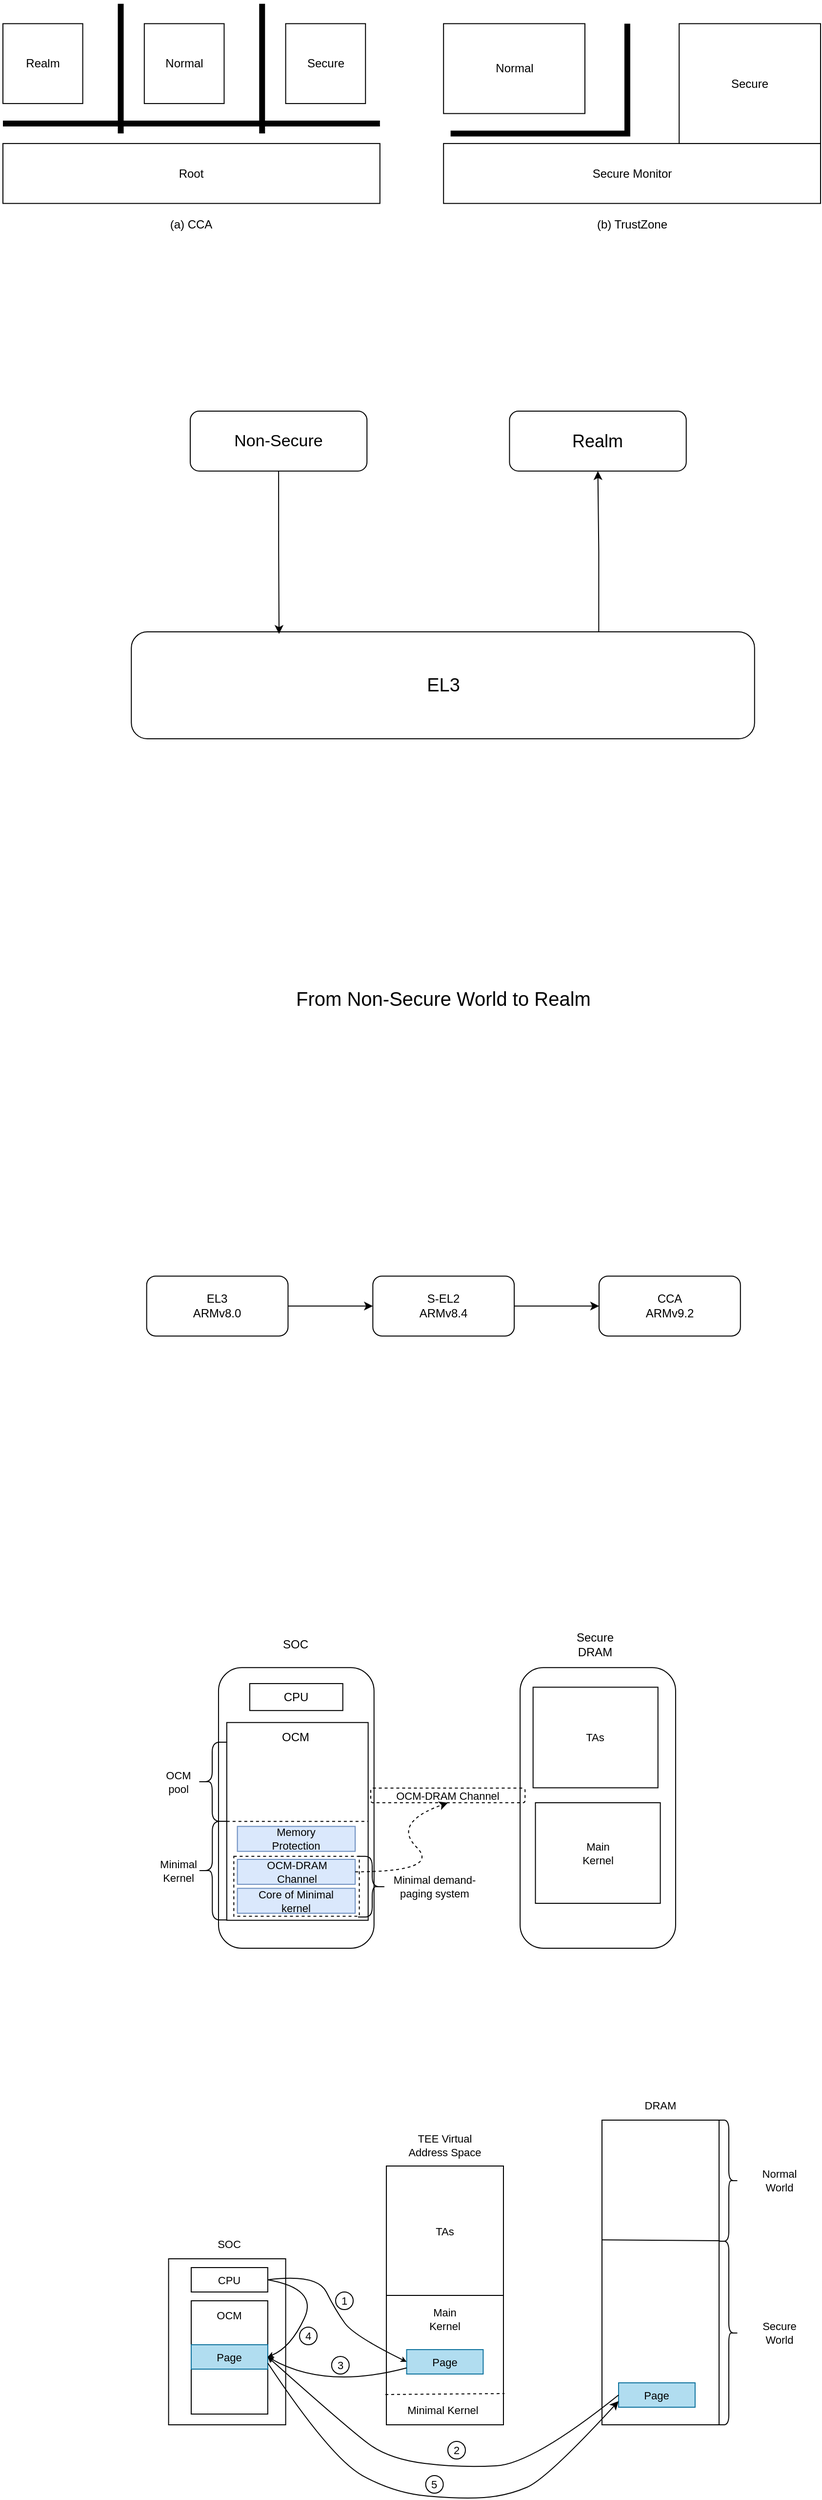 <mxfile version="17.4.5" type="github">
  <diagram id="3Oa2FU6WdSEPwMQpqXgP" name="Page-1">
    <mxGraphModel dx="1896" dy="576" grid="0" gridSize="10" guides="1" tooltips="1" connect="1" arrows="1" fold="1" page="1" pageScale="1" pageWidth="827" pageHeight="1169" math="0" shadow="0">
      <root>
        <mxCell id="0" />
        <mxCell id="1" parent="0" />
        <mxCell id="fmlWuSDahcp04wz7pV5J-1" value="Realm" style="whiteSpace=wrap;html=1;aspect=fixed;" parent="1" vertex="1">
          <mxGeometry x="-104" y="240.227" width="81.817" height="81.817" as="geometry" />
        </mxCell>
        <mxCell id="fmlWuSDahcp04wz7pV5J-2" value="Normal" style="whiteSpace=wrap;html=1;aspect=fixed;" parent="1" vertex="1">
          <mxGeometry x="40.899" y="240.227" width="81.817" height="81.817" as="geometry" />
        </mxCell>
        <mxCell id="fmlWuSDahcp04wz7pV5J-3" value="Secure" style="whiteSpace=wrap;html=1;aspect=fixed;" parent="1" vertex="1">
          <mxGeometry x="185.798" y="240.227" width="81.817" height="81.817" as="geometry" />
        </mxCell>
        <mxCell id="fmlWuSDahcp04wz7pV5J-4" value="Root" style="rounded=0;whiteSpace=wrap;html=1;" parent="1" vertex="1">
          <mxGeometry x="-104" y="362.953" width="386.398" height="61.363" as="geometry" />
        </mxCell>
        <mxCell id="fmlWuSDahcp04wz7pV5J-8" value="" style="endArrow=none;html=1;rounded=0;strokeColor=#000000;shadow=0;sketch=0;fillColor=#e51400;strokeWidth=6;" parent="1" edge="1">
          <mxGeometry width="50" height="50" relative="1" as="geometry">
            <mxPoint x="-104" y="342.499" as="sourcePoint" />
            <mxPoint x="282.398" y="342.499" as="targetPoint" />
          </mxGeometry>
        </mxCell>
        <mxCell id="fmlWuSDahcp04wz7pV5J-11" value="" style="verticalLabelPosition=bottom;shadow=0;dashed=0;align=center;html=1;verticalAlign=top;strokeWidth=6;shape=mxgraph.mockup.markup.line;strokeColor=#000000;rotation=-90;" parent="1" vertex="1">
          <mxGeometry x="-49.663" y="276.022" width="132.824" height="20.454" as="geometry" />
        </mxCell>
        <mxCell id="fmlWuSDahcp04wz7pV5J-12" value="" style="verticalLabelPosition=bottom;shadow=0;dashed=0;align=center;html=1;verticalAlign=top;strokeWidth=6;shape=mxgraph.mockup.markup.line;strokeColor=#000000;rotation=-90;" parent="1" vertex="1">
          <mxGeometry x="95.236" y="276.022" width="132.824" height="20.454" as="geometry" />
        </mxCell>
        <mxCell id="fmlWuSDahcp04wz7pV5J-16" value="Secure Monitor" style="rounded=0;whiteSpace=wrap;html=1;" parent="1" vertex="1">
          <mxGeometry x="347.602" y="362.953" width="386.398" height="61.363" as="geometry" />
        </mxCell>
        <mxCell id="fmlWuSDahcp04wz7pV5J-25" value="Secure" style="rounded=0;whiteSpace=wrap;html=1;" parent="1" vertex="1">
          <mxGeometry x="589.101" y="240.227" width="144.899" height="122.726" as="geometry" />
        </mxCell>
        <mxCell id="fmlWuSDahcp04wz7pV5J-26" value="Normal" style="rounded=0;whiteSpace=wrap;html=1;" parent="1" vertex="1">
          <mxGeometry x="347.602" y="240.227" width="144.899" height="92.044" as="geometry" />
        </mxCell>
        <mxCell id="fmlWuSDahcp04wz7pV5J-28" value="" style="edgeStyle=segmentEdgeStyle;endArrow=none;html=1;rounded=0;shadow=0;sketch=0;strokeColor=#000000;strokeWidth=6;endFill=0;" parent="1" edge="1">
          <mxGeometry width="50" height="50" relative="1" as="geometry">
            <mxPoint x="354.847" y="352.726" as="sourcePoint" />
            <mxPoint x="535.971" y="240.227" as="targetPoint" />
          </mxGeometry>
        </mxCell>
        <mxCell id="Vmmvbk5OUHh-zlz8TvPI-1" value="(a) CCA" style="text;html=1;strokeColor=none;fillColor=none;align=center;verticalAlign=middle;whiteSpace=wrap;rounded=0;" parent="1" vertex="1">
          <mxGeometry x="52.974" y="430.452" width="72.45" height="30.681" as="geometry" />
        </mxCell>
        <mxCell id="Vmmvbk5OUHh-zlz8TvPI-2" value="(b) TrustZone" style="text;html=1;strokeColor=none;fillColor=none;align=center;verticalAlign=middle;whiteSpace=wrap;rounded=0;" parent="1" vertex="1">
          <mxGeometry x="485.86" y="430.452" width="109.882" height="30.681" as="geometry" />
        </mxCell>
        <mxCell id="iG4RzA8wXj4Cqr_PJvea-1" value="&lt;font style=&quot;font-size: 19px&quot;&gt;EL3&lt;/font&gt;" style="rounded=1;whiteSpace=wrap;html=1;" parent="1" vertex="1">
          <mxGeometry x="27.617" y="863.061" width="638.764" height="109.431" as="geometry" />
        </mxCell>
        <mxCell id="iG4RzA8wXj4Cqr_PJvea-6" style="edgeStyle=orthogonalEdgeStyle;rounded=0;orthogonalLoop=1;jettySize=auto;html=1;exitX=0.5;exitY=1;exitDx=0;exitDy=0;entryX=0.237;entryY=0.019;entryDx=0;entryDy=0;entryPerimeter=0;fontSize=17;" parent="1" source="iG4RzA8wXj4Cqr_PJvea-2" target="iG4RzA8wXj4Cqr_PJvea-1" edge="1">
          <mxGeometry relative="1" as="geometry" />
        </mxCell>
        <mxCell id="iG4RzA8wXj4Cqr_PJvea-2" value="&lt;font style=&quot;font-size: 17px&quot;&gt;Non-Secure&lt;/font&gt;" style="rounded=1;whiteSpace=wrap;html=1;" parent="1" vertex="1">
          <mxGeometry x="87.991" y="637.041" width="181.124" height="61.363" as="geometry" />
        </mxCell>
        <mxCell id="iG4RzA8wXj4Cqr_PJvea-3" value="&lt;font style=&quot;font-size: 18px&quot;&gt;Realm&lt;/font&gt;" style="rounded=1;whiteSpace=wrap;html=1;" parent="1" vertex="1">
          <mxGeometry x="415.222" y="637.041" width="181.124" height="61.363" as="geometry" />
        </mxCell>
        <mxCell id="iG4RzA8wXj4Cqr_PJvea-8" style="edgeStyle=orthogonalEdgeStyle;rounded=0;orthogonalLoop=1;jettySize=auto;html=1;exitX=0.75;exitY=0;exitDx=0;exitDy=0;entryX=0.5;entryY=1;entryDx=0;entryDy=0;fontSize=17;" parent="1" source="iG4RzA8wXj4Cqr_PJvea-1" target="iG4RzA8wXj4Cqr_PJvea-3" edge="1">
          <mxGeometry relative="1" as="geometry" />
        </mxCell>
        <mxCell id="l4_dy4eYYlAQDKPkVzfR-2" value="&lt;font style=&quot;font-size: 20px&quot;&gt;From Non-Secure World to Realm&lt;/font&gt;" style="text;html=1;strokeColor=none;fillColor=none;align=center;verticalAlign=middle;whiteSpace=wrap;rounded=0;" parent="1" vertex="1">
          <mxGeometry x="149.573" y="1201.58" width="394.85" height="72.613" as="geometry" />
        </mxCell>
        <mxCell id="OS-qDNgfLh5rKtzlkYB0-2" value="EL3&lt;br&gt;ARMv8.0" style="rounded=1;whiteSpace=wrap;html=1;" parent="1" vertex="1">
          <mxGeometry x="43.314" y="1522.712" width="144.899" height="61.363" as="geometry" />
        </mxCell>
        <mxCell id="OS-qDNgfLh5rKtzlkYB0-3" value="S-EL2&lt;br&gt;ARMv8.4" style="rounded=1;whiteSpace=wrap;html=1;" parent="1" vertex="1">
          <mxGeometry x="275.153" y="1522.712" width="144.899" height="61.363" as="geometry" />
        </mxCell>
        <mxCell id="OS-qDNgfLh5rKtzlkYB0-6" style="edgeStyle=orthogonalEdgeStyle;rounded=0;orthogonalLoop=1;jettySize=auto;html=1;exitX=1;exitY=0.5;exitDx=0;exitDy=0;" parent="1" source="OS-qDNgfLh5rKtzlkYB0-2" target="OS-qDNgfLh5rKtzlkYB0-3" edge="1">
          <mxGeometry relative="1" as="geometry" />
        </mxCell>
        <mxCell id="OS-qDNgfLh5rKtzlkYB0-4" value="CCA&lt;br&gt;ARMv9.2" style="rounded=1;whiteSpace=wrap;html=1;" parent="1" vertex="1">
          <mxGeometry x="506.991" y="1522.712" width="144.899" height="61.363" as="geometry" />
        </mxCell>
        <mxCell id="OS-qDNgfLh5rKtzlkYB0-7" style="edgeStyle=orthogonalEdgeStyle;rounded=0;orthogonalLoop=1;jettySize=auto;html=1;exitX=1;exitY=0.5;exitDx=0;exitDy=0;entryX=0;entryY=0.5;entryDx=0;entryDy=0;" parent="1" source="OS-qDNgfLh5rKtzlkYB0-3" target="OS-qDNgfLh5rKtzlkYB0-4" edge="1">
          <mxGeometry relative="1" as="geometry" />
        </mxCell>
        <mxCell id="DLShchey9GuV_CfRqUTy-1" value="" style="rounded=1;whiteSpace=wrap;html=1;" vertex="1" parent="1">
          <mxGeometry x="116.971" y="1923.617" width="159.389" height="287.383" as="geometry" />
        </mxCell>
        <mxCell id="DLShchey9GuV_CfRqUTy-3" value="SOC" style="text;html=1;strokeColor=none;fillColor=none;align=center;verticalAlign=middle;whiteSpace=wrap;rounded=0;" vertex="1" parent="1">
          <mxGeometry x="160.441" y="1884.754" width="72.45" height="30.681" as="geometry" />
        </mxCell>
        <mxCell id="DLShchey9GuV_CfRqUTy-4" value="Secure&lt;br&gt;DRAM" style="text;html=1;strokeColor=none;fillColor=none;align=center;verticalAlign=middle;whiteSpace=wrap;rounded=0;" vertex="1" parent="1">
          <mxGeometry x="467.144" y="1884.754" width="72.45" height="30.681" as="geometry" />
        </mxCell>
        <mxCell id="DLShchey9GuV_CfRqUTy-5" value="CPU" style="rounded=0;whiteSpace=wrap;html=1;" vertex="1" parent="1">
          <mxGeometry x="148.97" y="1939.98" width="95.392" height="27.613" as="geometry" />
        </mxCell>
        <mxCell id="DLShchey9GuV_CfRqUTy-6" value="" style="rounded=1;whiteSpace=wrap;html=1;" vertex="1" parent="1">
          <mxGeometry x="426.084" y="1923.617" width="159.389" height="287.383" as="geometry" />
        </mxCell>
        <mxCell id="DLShchey9GuV_CfRqUTy-7" value="" style="rounded=0;whiteSpace=wrap;html=1;" vertex="1" parent="1">
          <mxGeometry x="125.424" y="1979.866" width="144.899" height="202.498" as="geometry" />
        </mxCell>
        <mxCell id="DLShchey9GuV_CfRqUTy-8" value="OCM" style="text;html=1;strokeColor=none;fillColor=none;align=center;verticalAlign=middle;whiteSpace=wrap;rounded=0;" vertex="1" parent="1">
          <mxGeometry x="160.441" y="1979.866" width="72.45" height="30.681" as="geometry" />
        </mxCell>
        <mxCell id="DLShchey9GuV_CfRqUTy-9" value="" style="endArrow=none;dashed=1;html=1;rounded=0;exitX=0;exitY=0.5;exitDx=0;exitDy=0;entryX=1;entryY=0.5;entryDx=0;entryDy=0;" edge="1" parent="1" source="DLShchey9GuV_CfRqUTy-7" target="DLShchey9GuV_CfRqUTy-7">
          <mxGeometry width="50" height="50" relative="1" as="geometry">
            <mxPoint x="259.455" y="2091.342" as="sourcePoint" />
            <mxPoint x="319.83" y="2040.207" as="targetPoint" />
          </mxGeometry>
        </mxCell>
        <mxCell id="DLShchey9GuV_CfRqUTy-10" value="&lt;font style=&quot;font-size: 11px&quot;&gt;Memory&lt;br style=&quot;font-size: 11px&quot;&gt;Protection&lt;/font&gt;" style="rounded=0;whiteSpace=wrap;html=1;fillColor=#dae8fc;strokeColor=#6c8ebf;fontSize=9;" vertex="1" parent="1">
          <mxGeometry x="136.291" y="2086.229" width="120.749" height="25.568" as="geometry" />
        </mxCell>
        <mxCell id="DLShchey9GuV_CfRqUTy-12" value="" style="rounded=0;whiteSpace=wrap;html=1;fillColor=#dae8fc;strokeColor=#6c8ebf;" vertex="1" parent="1">
          <mxGeometry x="136.291" y="2119.978" width="120.749" height="25.568" as="geometry" />
        </mxCell>
        <mxCell id="DLShchey9GuV_CfRqUTy-13" value="" style="rounded=0;whiteSpace=wrap;html=1;fillColor=#dae8fc;strokeColor=#6c8ebf;" vertex="1" parent="1">
          <mxGeometry x="136.291" y="2149.637" width="120.749" height="25.568" as="geometry" />
        </mxCell>
        <mxCell id="DLShchey9GuV_CfRqUTy-17" value="&lt;font style=&quot;font-size: 11px&quot;&gt;OCM-DRAM&lt;br&gt;Channel&lt;br&gt;&lt;/font&gt;" style="text;html=1;strokeColor=none;fillColor=none;align=center;verticalAlign=middle;whiteSpace=wrap;rounded=0;fontSize=11;" vertex="1" parent="1">
          <mxGeometry x="151.37" y="2117.76" width="93" height="30" as="geometry" />
        </mxCell>
        <mxCell id="DLShchey9GuV_CfRqUTy-18" value="Core of Minimal&lt;br&gt;kernel" style="text;html=1;strokeColor=none;fillColor=none;align=center;verticalAlign=middle;whiteSpace=wrap;rounded=0;fontSize=11;" vertex="1" parent="1">
          <mxGeometry x="151.47" y="2148.27" width="91" height="30" as="geometry" />
        </mxCell>
        <mxCell id="DLShchey9GuV_CfRqUTy-19" value="" style="shape=curlyBracket;whiteSpace=wrap;html=1;rounded=1;fontSize=11;" vertex="1" parent="1">
          <mxGeometry x="95" y="2000" width="31" height="81" as="geometry" />
        </mxCell>
        <mxCell id="DLShchey9GuV_CfRqUTy-20" value="" style="rounded=0;whiteSpace=wrap;html=1;fontSize=11;" vertex="1" parent="1">
          <mxGeometry x="439.37" y="1943.71" width="128" height="103" as="geometry" />
        </mxCell>
        <mxCell id="DLShchey9GuV_CfRqUTy-21" value="" style="rounded=0;whiteSpace=wrap;html=1;fontSize=11;" vertex="1" parent="1">
          <mxGeometry x="441.78" y="2062" width="128" height="103" as="geometry" />
        </mxCell>
        <mxCell id="DLShchey9GuV_CfRqUTy-22" value="TAs" style="text;html=1;strokeColor=none;fillColor=none;align=center;verticalAlign=middle;whiteSpace=wrap;rounded=0;fontSize=11;" vertex="1" parent="1">
          <mxGeometry x="473.37" y="1980.21" width="60" height="30" as="geometry" />
        </mxCell>
        <mxCell id="DLShchey9GuV_CfRqUTy-23" value="Main Kernel" style="text;html=1;strokeColor=none;fillColor=none;align=center;verticalAlign=middle;whiteSpace=wrap;rounded=0;fontSize=11;" vertex="1" parent="1">
          <mxGeometry x="475.78" y="2098.5" width="60" height="30" as="geometry" />
        </mxCell>
        <mxCell id="DLShchey9GuV_CfRqUTy-24" value="OCM&lt;br&gt;pool" style="text;html=1;strokeColor=none;fillColor=none;align=center;verticalAlign=middle;whiteSpace=wrap;rounded=0;fontSize=11;" vertex="1" parent="1">
          <mxGeometry x="46" y="2025.5" width="60" height="30" as="geometry" />
        </mxCell>
        <mxCell id="DLShchey9GuV_CfRqUTy-25" value="" style="shape=curlyBracket;whiteSpace=wrap;html=1;rounded=1;fontSize=11;" vertex="1" parent="1">
          <mxGeometry x="95.24" y="2081" width="30.76" height="101" as="geometry" />
        </mxCell>
        <mxCell id="DLShchey9GuV_CfRqUTy-26" value="Minimal&lt;br&gt;Kernel" style="text;html=1;strokeColor=none;fillColor=none;align=center;verticalAlign=middle;whiteSpace=wrap;rounded=0;fontSize=11;" vertex="1" parent="1">
          <mxGeometry x="46" y="2116.5" width="60" height="30" as="geometry" />
        </mxCell>
        <mxCell id="DLShchey9GuV_CfRqUTy-27" value="" style="shape=curlyBracket;whiteSpace=wrap;html=1;rounded=1;flipH=1;fontSize=11;" vertex="1" parent="1">
          <mxGeometry x="260" y="2116.91" width="29" height="62.09" as="geometry" />
        </mxCell>
        <mxCell id="DLShchey9GuV_CfRqUTy-28" value="Minimal demand-paging system" style="text;html=1;strokeColor=none;fillColor=none;align=center;verticalAlign=middle;whiteSpace=wrap;rounded=0;fontSize=11;" vertex="1" parent="1">
          <mxGeometry x="286" y="2132.59" width="104.64" height="30" as="geometry" />
        </mxCell>
        <mxCell id="DLShchey9GuV_CfRqUTy-31" value="OCM-DRAM Channel" style="rounded=1;whiteSpace=wrap;html=1;dashed=1;fontSize=11;fillColor=none;" vertex="1" parent="1">
          <mxGeometry x="273" y="2047" width="158.15" height="15" as="geometry" />
        </mxCell>
        <mxCell id="DLShchey9GuV_CfRqUTy-33" value="" style="curved=1;endArrow=classic;html=1;rounded=0;fontSize=11;exitX=1;exitY=0.5;exitDx=0;exitDy=0;entryX=0.5;entryY=1;entryDx=0;entryDy=0;dashed=1;" edge="1" parent="1" source="DLShchey9GuV_CfRqUTy-12" target="DLShchey9GuV_CfRqUTy-31">
          <mxGeometry width="50" height="50" relative="1" as="geometry">
            <mxPoint x="263" y="2131" as="sourcePoint" />
            <mxPoint x="345" y="2082.59" as="targetPoint" />
            <Array as="points">
              <mxPoint x="345" y="2132.59" />
              <mxPoint x="295" y="2082.59" />
            </Array>
          </mxGeometry>
        </mxCell>
        <mxCell id="DLShchey9GuV_CfRqUTy-14" value="" style="rounded=0;whiteSpace=wrap;html=1;fillColor=none;dashed=1;" vertex="1" parent="1">
          <mxGeometry x="132.669" y="2116.91" width="128.598" height="61.363" as="geometry" />
        </mxCell>
        <mxCell id="DLShchey9GuV_CfRqUTy-34" value="" style="rounded=0;whiteSpace=wrap;html=1;fontSize=11;" vertex="1" parent="1">
          <mxGeometry x="65.8" y="2529" width="120" height="170" as="geometry" />
        </mxCell>
        <mxCell id="DLShchey9GuV_CfRqUTy-35" value="" style="rounded=0;whiteSpace=wrap;html=1;fontSize=11;" vertex="1" parent="1">
          <mxGeometry x="289" y="2434" width="120" height="265" as="geometry" />
        </mxCell>
        <mxCell id="DLShchey9GuV_CfRqUTy-36" value="" style="rounded=0;whiteSpace=wrap;html=1;fontSize=11;" vertex="1" parent="1">
          <mxGeometry x="510" y="2387" width="120" height="312" as="geometry" />
        </mxCell>
        <mxCell id="DLShchey9GuV_CfRqUTy-37" value="SOC" style="text;html=1;strokeColor=none;fillColor=none;align=center;verticalAlign=middle;whiteSpace=wrap;rounded=0;fontSize=11;" vertex="1" parent="1">
          <mxGeometry x="98.21" y="2499" width="60" height="30" as="geometry" />
        </mxCell>
        <mxCell id="DLShchey9GuV_CfRqUTy-38" value="TEE Virtual&lt;br&gt;Address Space" style="text;html=1;strokeColor=none;fillColor=none;align=center;verticalAlign=middle;whiteSpace=wrap;rounded=0;fontSize=11;" vertex="1" parent="1">
          <mxGeometry x="306" y="2398" width="86" height="30" as="geometry" />
        </mxCell>
        <mxCell id="DLShchey9GuV_CfRqUTy-39" value="DRAM" style="text;html=1;strokeColor=none;fillColor=none;align=center;verticalAlign=middle;whiteSpace=wrap;rounded=0;fontSize=11;" vertex="1" parent="1">
          <mxGeometry x="527" y="2357" width="86" height="30" as="geometry" />
        </mxCell>
        <mxCell id="DLShchey9GuV_CfRqUTy-40" value="CPU" style="rounded=0;whiteSpace=wrap;html=1;fontSize=11;" vertex="1" parent="1">
          <mxGeometry x="88.99" y="2538" width="78.44" height="25" as="geometry" />
        </mxCell>
        <mxCell id="DLShchey9GuV_CfRqUTy-41" value="" style="rounded=0;whiteSpace=wrap;html=1;fontSize=11;" vertex="1" parent="1">
          <mxGeometry x="88.99" y="2572" width="78.44" height="116" as="geometry" />
        </mxCell>
        <mxCell id="DLShchey9GuV_CfRqUTy-42" value="Page" style="rounded=0;whiteSpace=wrap;html=1;fontSize=11;fillColor=#b1ddf0;strokeColor=#10739e;" vertex="1" parent="1">
          <mxGeometry x="88.99" y="2617" width="78.44" height="25" as="geometry" />
        </mxCell>
        <mxCell id="DLShchey9GuV_CfRqUTy-43" value="OCM" style="text;html=1;strokeColor=none;fillColor=none;align=center;verticalAlign=middle;whiteSpace=wrap;rounded=0;fontSize=11;" vertex="1" parent="1">
          <mxGeometry x="98.21" y="2572" width="60" height="30" as="geometry" />
        </mxCell>
        <mxCell id="DLShchey9GuV_CfRqUTy-46" value="" style="endArrow=none;html=1;rounded=0;fontSize=11;exitX=0;exitY=0.5;exitDx=0;exitDy=0;entryX=1;entryY=0.5;entryDx=0;entryDy=0;" edge="1" parent="1" source="DLShchey9GuV_CfRqUTy-35" target="DLShchey9GuV_CfRqUTy-35">
          <mxGeometry width="50" height="50" relative="1" as="geometry">
            <mxPoint x="297.6" y="2568" as="sourcePoint" />
            <mxPoint x="347.6" y="2518" as="targetPoint" />
          </mxGeometry>
        </mxCell>
        <mxCell id="DLShchey9GuV_CfRqUTy-47" value="TAs" style="text;html=1;strokeColor=none;fillColor=none;align=center;verticalAlign=middle;whiteSpace=wrap;rounded=0;fontSize=11;" vertex="1" parent="1">
          <mxGeometry x="319" y="2486" width="60" height="30" as="geometry" />
        </mxCell>
        <mxCell id="DLShchey9GuV_CfRqUTy-48" value="Main Kernel" style="text;html=1;strokeColor=none;fillColor=none;align=center;verticalAlign=middle;whiteSpace=wrap;rounded=0;fontSize=11;" vertex="1" parent="1">
          <mxGeometry x="319" y="2576" width="60" height="30" as="geometry" />
        </mxCell>
        <mxCell id="DLShchey9GuV_CfRqUTy-49" value="Minimal Kernel" style="text;html=1;strokeColor=none;fillColor=none;align=center;verticalAlign=middle;whiteSpace=wrap;rounded=0;fontSize=11;" vertex="1" parent="1">
          <mxGeometry x="305.03" y="2669" width="83.93" height="30" as="geometry" />
        </mxCell>
        <mxCell id="DLShchey9GuV_CfRqUTy-50" value="" style="endArrow=none;dashed=1;html=1;rounded=0;fontSize=11;endSize=3;" edge="1" parent="1">
          <mxGeometry width="50" height="50" relative="1" as="geometry">
            <mxPoint x="288" y="2668" as="sourcePoint" />
            <mxPoint x="410" y="2667" as="targetPoint" />
          </mxGeometry>
        </mxCell>
        <mxCell id="DLShchey9GuV_CfRqUTy-51" value="Page" style="rounded=0;whiteSpace=wrap;html=1;fontSize=11;fillColor=#b1ddf0;strokeColor=#10739e;" vertex="1" parent="1">
          <mxGeometry x="309.78" y="2622" width="78.44" height="25" as="geometry" />
        </mxCell>
        <mxCell id="DLShchey9GuV_CfRqUTy-53" value="" style="curved=1;endArrow=classic;html=1;rounded=0;fontSize=11;endSize=3;exitX=1;exitY=0.5;exitDx=0;exitDy=0;entryX=0;entryY=0.5;entryDx=0;entryDy=0;" edge="1" parent="1" source="DLShchey9GuV_CfRqUTy-40" target="DLShchey9GuV_CfRqUTy-51">
          <mxGeometry width="50" height="50" relative="1" as="geometry">
            <mxPoint x="220.32" y="2606" as="sourcePoint" />
            <mxPoint x="287" y="2593" as="targetPoint" />
            <Array as="points">
              <mxPoint x="218" y="2544" />
              <mxPoint x="237" y="2582" />
              <mxPoint x="256" y="2608" />
            </Array>
          </mxGeometry>
        </mxCell>
        <mxCell id="DLShchey9GuV_CfRqUTy-54" value="1" style="ellipse;whiteSpace=wrap;html=1;aspect=fixed;fontSize=11;" vertex="1" parent="1">
          <mxGeometry x="237" y="2563" width="18" height="18" as="geometry" />
        </mxCell>
        <mxCell id="DLShchey9GuV_CfRqUTy-56" value="Page" style="rounded=0;whiteSpace=wrap;html=1;fontSize=11;fillColor=#b1ddf0;strokeColor=#10739e;" vertex="1" parent="1">
          <mxGeometry x="527" y="2656" width="78.44" height="25" as="geometry" />
        </mxCell>
        <mxCell id="DLShchey9GuV_CfRqUTy-57" value="" style="curved=1;endArrow=classic;html=1;rounded=0;fontSize=11;endSize=3;exitX=0;exitY=0.5;exitDx=0;exitDy=0;entryX=1;entryY=0.5;entryDx=0;entryDy=0;" edge="1" parent="1" source="DLShchey9GuV_CfRqUTy-56" target="DLShchey9GuV_CfRqUTy-42">
          <mxGeometry width="50" height="50" relative="1" as="geometry">
            <mxPoint x="400" y="2748" as="sourcePoint" />
            <mxPoint x="201" y="2662" as="targetPoint" />
            <Array as="points">
              <mxPoint x="439" y="2739" />
              <mxPoint x="364" y="2743" />
              <mxPoint x="292" y="2734" />
              <mxPoint x="251" y="2704" />
            </Array>
          </mxGeometry>
        </mxCell>
        <mxCell id="DLShchey9GuV_CfRqUTy-58" value="2" style="ellipse;whiteSpace=wrap;html=1;aspect=fixed;fontSize=11;" vertex="1" parent="1">
          <mxGeometry x="352" y="2716" width="18" height="18" as="geometry" />
        </mxCell>
        <mxCell id="DLShchey9GuV_CfRqUTy-59" value="" style="curved=1;endArrow=classic;html=1;rounded=0;fontSize=11;endSize=3;entryX=1;entryY=0.5;entryDx=0;entryDy=0;exitX=0;exitY=0.75;exitDx=0;exitDy=0;" edge="1" parent="1" source="DLShchey9GuV_CfRqUTy-51" target="DLShchey9GuV_CfRqUTy-42">
          <mxGeometry width="50" height="50" relative="1" as="geometry">
            <mxPoint x="226" y="2579" as="sourcePoint" />
            <mxPoint x="176" y="2629" as="targetPoint" />
            <Array as="points">
              <mxPoint x="226" y="2663" />
            </Array>
          </mxGeometry>
        </mxCell>
        <mxCell id="DLShchey9GuV_CfRqUTy-60" value="3" style="ellipse;whiteSpace=wrap;html=1;aspect=fixed;fontSize=11;" vertex="1" parent="1">
          <mxGeometry x="232.89" y="2629" width="18" height="18" as="geometry" />
        </mxCell>
        <mxCell id="DLShchey9GuV_CfRqUTy-62" value="" style="curved=1;endArrow=none;html=1;rounded=0;fontSize=11;endSize=3;exitX=0;exitY=0.75;exitDx=0;exitDy=0;entryX=1;entryY=0.75;entryDx=0;entryDy=0;startArrow=classic;startFill=1;endFill=0;" edge="1" parent="1" source="DLShchey9GuV_CfRqUTy-56" target="DLShchey9GuV_CfRqUTy-42">
          <mxGeometry width="50" height="50" relative="1" as="geometry">
            <mxPoint x="537" y="2678.5" as="sourcePoint" />
            <mxPoint x="177.43" y="2639.5" as="targetPoint" />
            <Array as="points">
              <mxPoint x="454" y="2754" />
              <mxPoint x="412" y="2772" />
              <mxPoint x="366" y="2775" />
              <mxPoint x="297" y="2769" />
              <mxPoint x="232" y="2733" />
            </Array>
          </mxGeometry>
        </mxCell>
        <mxCell id="DLShchey9GuV_CfRqUTy-64" value="5" style="ellipse;whiteSpace=wrap;html=1;aspect=fixed;fontSize=11;" vertex="1" parent="1">
          <mxGeometry x="329.32" y="2751" width="18" height="18" as="geometry" />
        </mxCell>
        <mxCell id="DLShchey9GuV_CfRqUTy-65" value="" style="curved=1;endArrow=classic;html=1;rounded=0;fontSize=11;endSize=3;exitX=1;exitY=0.5;exitDx=0;exitDy=0;entryX=1;entryY=0.5;entryDx=0;entryDy=0;" edge="1" parent="1" source="DLShchey9GuV_CfRqUTy-40" target="DLShchey9GuV_CfRqUTy-42">
          <mxGeometry width="50" height="50" relative="1" as="geometry">
            <mxPoint x="178.57" y="2564.5" as="sourcePoint" />
            <mxPoint x="228.57" y="2614.5" as="targetPoint" />
            <Array as="points">
              <mxPoint x="219.0" y="2559.5" />
              <mxPoint x="191" y="2620" />
            </Array>
          </mxGeometry>
        </mxCell>
        <mxCell id="DLShchey9GuV_CfRqUTy-66" value="4" style="ellipse;whiteSpace=wrap;html=1;aspect=fixed;fontSize=11;" vertex="1" parent="1">
          <mxGeometry x="200" y="2599" width="18" height="18" as="geometry" />
        </mxCell>
        <mxCell id="DLShchey9GuV_CfRqUTy-69" value="" style="endArrow=none;html=1;rounded=0;fontSize=11;endSize=3;exitX=0.001;exitY=0.393;exitDx=0;exitDy=0;exitPerimeter=0;entryX=1.007;entryY=0.396;entryDx=0;entryDy=0;entryPerimeter=0;" edge="1" parent="1" source="DLShchey9GuV_CfRqUTy-36" target="DLShchey9GuV_CfRqUTy-36">
          <mxGeometry width="50" height="50" relative="1" as="geometry">
            <mxPoint x="530" y="2539" as="sourcePoint" />
            <mxPoint x="580" y="2489" as="targetPoint" />
          </mxGeometry>
        </mxCell>
        <mxCell id="DLShchey9GuV_CfRqUTy-70" value="" style="shape=curlyBracket;whiteSpace=wrap;html=1;rounded=1;flipH=1;fontSize=11;" vertex="1" parent="1">
          <mxGeometry x="630" y="2387" width="20" height="124" as="geometry" />
        </mxCell>
        <mxCell id="DLShchey9GuV_CfRqUTy-71" value="" style="shape=curlyBracket;whiteSpace=wrap;html=1;rounded=1;flipH=1;fontSize=11;" vertex="1" parent="1">
          <mxGeometry x="630" y="2511" width="20" height="188" as="geometry" />
        </mxCell>
        <mxCell id="DLShchey9GuV_CfRqUTy-72" value="Normal&lt;br&gt;World" style="text;html=1;strokeColor=none;fillColor=none;align=center;verticalAlign=middle;whiteSpace=wrap;rounded=0;fontSize=11;" vertex="1" parent="1">
          <mxGeometry x="662" y="2434" width="60" height="30" as="geometry" />
        </mxCell>
        <mxCell id="DLShchey9GuV_CfRqUTy-73" value="Secure&lt;br&gt;World" style="text;html=1;strokeColor=none;fillColor=none;align=center;verticalAlign=middle;whiteSpace=wrap;rounded=0;fontSize=11;" vertex="1" parent="1">
          <mxGeometry x="662" y="2590" width="60" height="30" as="geometry" />
        </mxCell>
      </root>
    </mxGraphModel>
  </diagram>
</mxfile>
